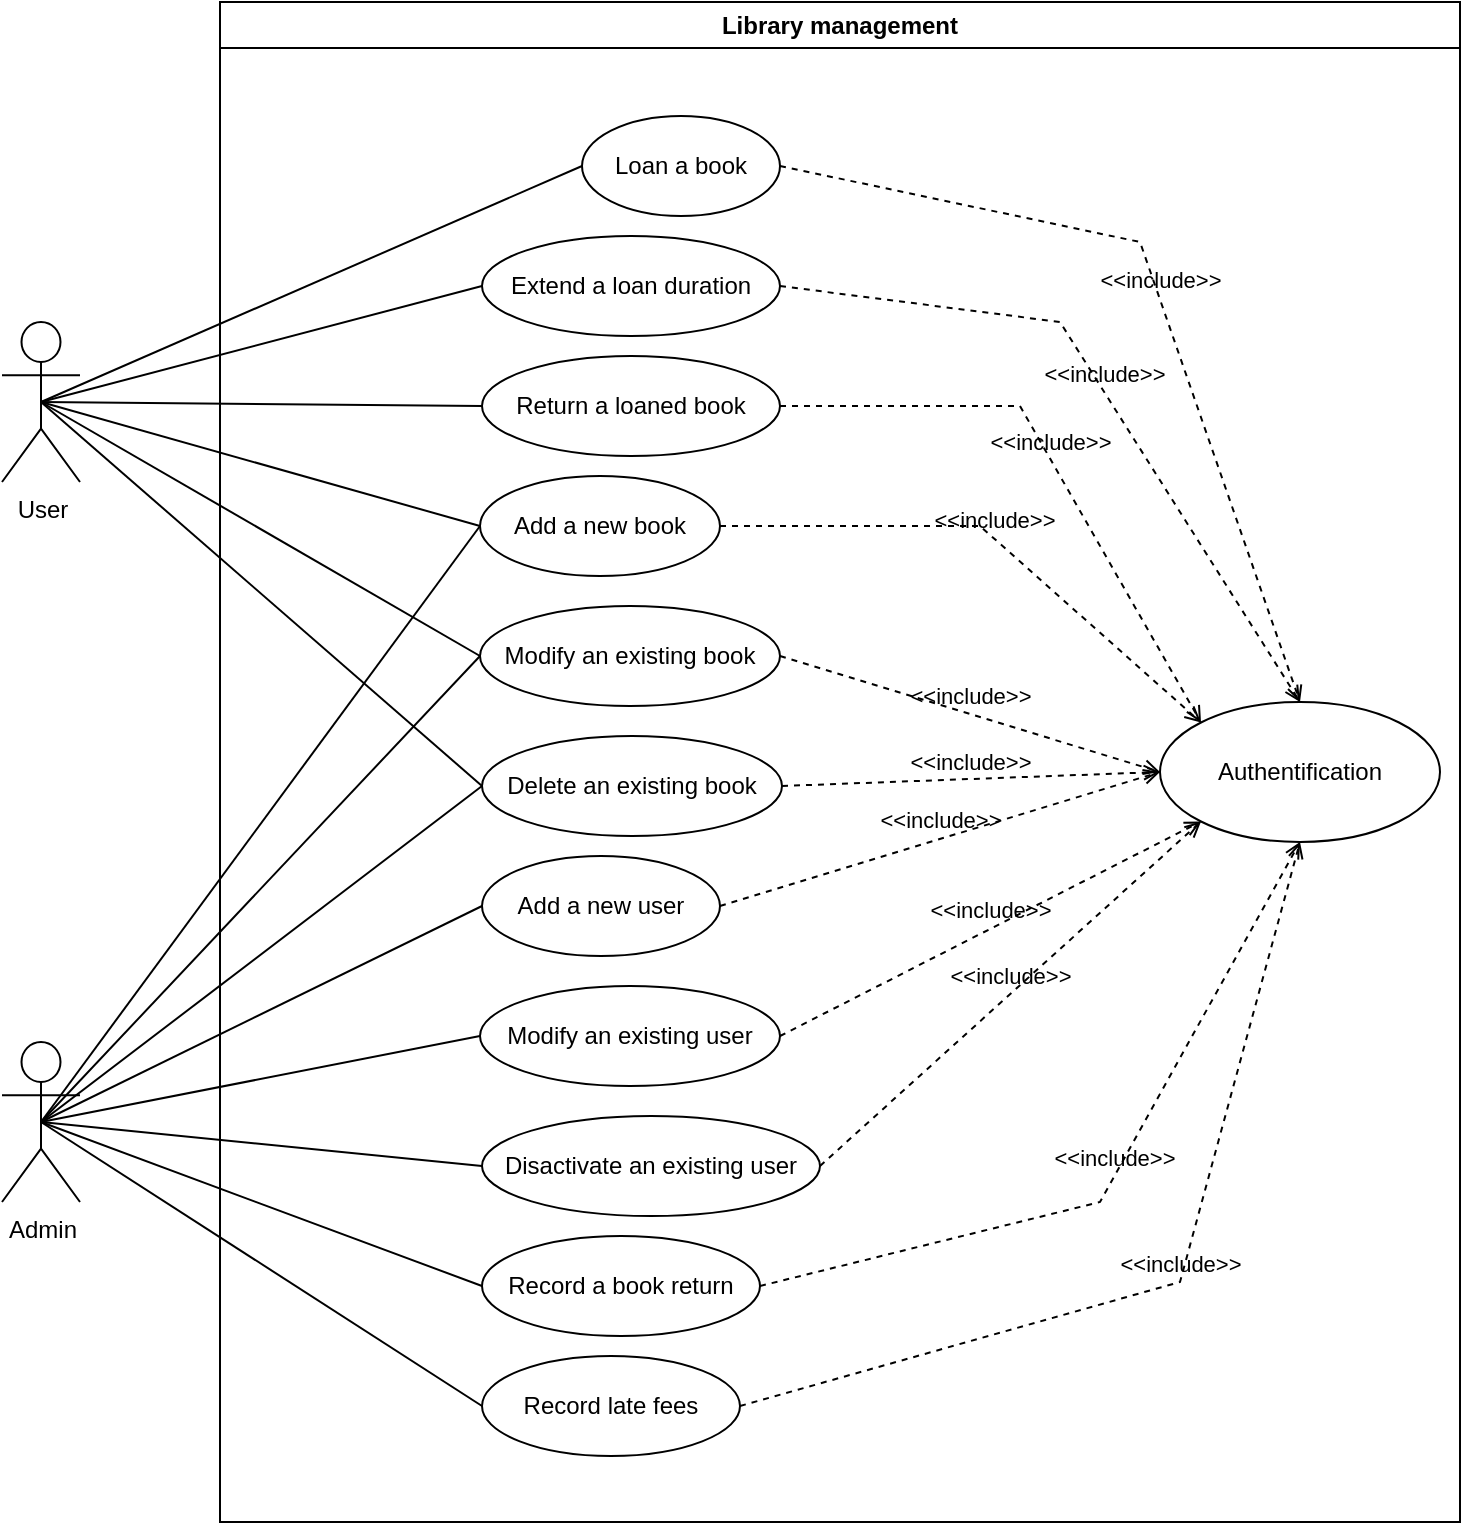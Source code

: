 <mxfile version="24.7.5" pages="2">
  <diagram name="Usecase" id="jOWmF947gqKphK-5H8zH">
    <mxGraphModel dx="1050" dy="621" grid="1" gridSize="10" guides="1" tooltips="1" connect="1" arrows="1" fold="1" page="1" pageScale="1" pageWidth="827" pageHeight="1169" math="0" shadow="0">
      <root>
        <mxCell id="0" />
        <mxCell id="1" parent="0" />
        <mxCell id="fwkiuf1iV6SI2AstDGjA-32" style="rounded=0;orthogonalLoop=1;jettySize=auto;html=1;exitX=0.5;exitY=0.5;exitDx=0;exitDy=0;exitPerimeter=0;entryX=0;entryY=0.5;entryDx=0;entryDy=0;endArrow=none;endFill=0;" parent="1" source="fwkiuf1iV6SI2AstDGjA-2" target="fwkiuf1iV6SI2AstDGjA-10" edge="1">
          <mxGeometry relative="1" as="geometry" />
        </mxCell>
        <mxCell id="fwkiuf1iV6SI2AstDGjA-33" style="rounded=0;orthogonalLoop=1;jettySize=auto;html=1;exitX=0.5;exitY=0.5;exitDx=0;exitDy=0;exitPerimeter=0;entryX=0;entryY=0.5;entryDx=0;entryDy=0;endArrow=none;endFill=0;" parent="1" source="fwkiuf1iV6SI2AstDGjA-2" target="fwkiuf1iV6SI2AstDGjA-12" edge="1">
          <mxGeometry relative="1" as="geometry" />
        </mxCell>
        <mxCell id="fwkiuf1iV6SI2AstDGjA-34" style="rounded=0;orthogonalLoop=1;jettySize=auto;html=1;exitX=0.5;exitY=0.5;exitDx=0;exitDy=0;exitPerimeter=0;entryX=0;entryY=0.5;entryDx=0;entryDy=0;endArrow=none;endFill=0;" parent="1" source="fwkiuf1iV6SI2AstDGjA-2" target="fwkiuf1iV6SI2AstDGjA-13" edge="1">
          <mxGeometry relative="1" as="geometry" />
        </mxCell>
        <mxCell id="fwkiuf1iV6SI2AstDGjA-35" style="rounded=0;orthogonalLoop=1;jettySize=auto;html=1;entryX=0;entryY=0.5;entryDx=0;entryDy=0;endArrow=none;endFill=0;exitX=0.5;exitY=0.5;exitDx=0;exitDy=0;exitPerimeter=0;" parent="1" source="fwkiuf1iV6SI2AstDGjA-2" target="fwkiuf1iV6SI2AstDGjA-17" edge="1">
          <mxGeometry relative="1" as="geometry">
            <mxPoint x="120" y="600" as="sourcePoint" />
          </mxGeometry>
        </mxCell>
        <mxCell id="fwkiuf1iV6SI2AstDGjA-36" style="rounded=0;orthogonalLoop=1;jettySize=auto;html=1;exitX=0.5;exitY=0.5;exitDx=0;exitDy=0;exitPerimeter=0;entryX=0;entryY=0.5;entryDx=0;entryDy=0;endArrow=none;endFill=0;" parent="1" source="fwkiuf1iV6SI2AstDGjA-2" target="fwkiuf1iV6SI2AstDGjA-22" edge="1">
          <mxGeometry relative="1" as="geometry" />
        </mxCell>
        <mxCell id="fwkiuf1iV6SI2AstDGjA-37" style="rounded=0;orthogonalLoop=1;jettySize=auto;html=1;exitX=0.5;exitY=0.5;exitDx=0;exitDy=0;exitPerimeter=0;entryX=0;entryY=0.5;entryDx=0;entryDy=0;endArrow=none;endFill=0;" parent="1" source="fwkiuf1iV6SI2AstDGjA-2" target="fwkiuf1iV6SI2AstDGjA-8" edge="1">
          <mxGeometry relative="1" as="geometry" />
        </mxCell>
        <mxCell id="fwkiuf1iV6SI2AstDGjA-39" style="rounded=0;orthogonalLoop=1;jettySize=auto;html=1;exitX=0.5;exitY=0.5;exitDx=0;exitDy=0;exitPerimeter=0;entryX=0;entryY=0.5;entryDx=0;entryDy=0;endArrow=none;endFill=0;" parent="1" source="fwkiuf1iV6SI2AstDGjA-2" target="fwkiuf1iV6SI2AstDGjA-6" edge="1">
          <mxGeometry relative="1" as="geometry" />
        </mxCell>
        <mxCell id="fwkiuf1iV6SI2AstDGjA-2" value="Admin" style="shape=umlActor;verticalLabelPosition=bottom;verticalAlign=top;outlineConnect=0;html=1;" parent="1" vertex="1">
          <mxGeometry x="51" y="560" width="39" height="80" as="geometry" />
        </mxCell>
        <mxCell id="fwkiuf1iV6SI2AstDGjA-4" value="Library management" style="swimlane;whiteSpace=wrap;html=1;" parent="1" vertex="1">
          <mxGeometry x="160" y="40" width="620" height="760" as="geometry">
            <mxRectangle x="240" y="40" width="150" height="30" as="alternateBounds" />
          </mxGeometry>
        </mxCell>
        <mxCell id="fwkiuf1iV6SI2AstDGjA-6" value="Add a new book" style="ellipse;whiteSpace=wrap;html=1;spacing=2;" parent="fwkiuf1iV6SI2AstDGjA-4" vertex="1">
          <mxGeometry x="130" y="237" width="120" height="50" as="geometry" />
        </mxCell>
        <mxCell id="fwkiuf1iV6SI2AstDGjA-7" value="Modify an existing book" style="ellipse;whiteSpace=wrap;html=1;spacing=2;" parent="fwkiuf1iV6SI2AstDGjA-4" vertex="1">
          <mxGeometry x="130" y="302" width="150" height="50" as="geometry" />
        </mxCell>
        <mxCell id="fwkiuf1iV6SI2AstDGjA-8" value="Delete an existing book" style="ellipse;whiteSpace=wrap;html=1;spacing=2;" parent="fwkiuf1iV6SI2AstDGjA-4" vertex="1">
          <mxGeometry x="131" y="367" width="150" height="50" as="geometry" />
        </mxCell>
        <mxCell id="fwkiuf1iV6SI2AstDGjA-10" value="Add a new user" style="ellipse;whiteSpace=wrap;html=1;spacing=2;" parent="fwkiuf1iV6SI2AstDGjA-4" vertex="1">
          <mxGeometry x="131" y="427" width="119" height="50" as="geometry" />
        </mxCell>
        <mxCell id="fwkiuf1iV6SI2AstDGjA-12" value="Modify an existing user" style="ellipse;whiteSpace=wrap;html=1;spacing=2;" parent="fwkiuf1iV6SI2AstDGjA-4" vertex="1">
          <mxGeometry x="130" y="492" width="150" height="50" as="geometry" />
        </mxCell>
        <mxCell id="fwkiuf1iV6SI2AstDGjA-13" value="Disactivate an existing user" style="ellipse;whiteSpace=wrap;html=1;spacing=2;" parent="fwkiuf1iV6SI2AstDGjA-4" vertex="1">
          <mxGeometry x="131" y="557" width="169" height="50" as="geometry" />
        </mxCell>
        <mxCell id="fwkiuf1iV6SI2AstDGjA-14" value="Loan a book" style="ellipse;whiteSpace=wrap;html=1;spacing=2;" parent="fwkiuf1iV6SI2AstDGjA-4" vertex="1">
          <mxGeometry x="181" y="57" width="99" height="50" as="geometry" />
        </mxCell>
        <mxCell id="fwkiuf1iV6SI2AstDGjA-15" value="Extend a loan duration" style="ellipse;whiteSpace=wrap;html=1;spacing=2;" parent="fwkiuf1iV6SI2AstDGjA-4" vertex="1">
          <mxGeometry x="131" y="117" width="149" height="50" as="geometry" />
        </mxCell>
        <mxCell id="fwkiuf1iV6SI2AstDGjA-16" value="Return a loaned book" style="ellipse;whiteSpace=wrap;html=1;spacing=2;" parent="fwkiuf1iV6SI2AstDGjA-4" vertex="1">
          <mxGeometry x="131" y="177" width="149" height="50" as="geometry" />
        </mxCell>
        <mxCell id="fwkiuf1iV6SI2AstDGjA-17" value="Record a book return" style="ellipse;whiteSpace=wrap;html=1;spacing=2;" parent="fwkiuf1iV6SI2AstDGjA-4" vertex="1">
          <mxGeometry x="131" y="617" width="139" height="50" as="geometry" />
        </mxCell>
        <mxCell id="fwkiuf1iV6SI2AstDGjA-22" value="Record late fees" style="ellipse;whiteSpace=wrap;html=1;spacing=2;" parent="fwkiuf1iV6SI2AstDGjA-4" vertex="1">
          <mxGeometry x="131" y="677" width="129" height="50" as="geometry" />
        </mxCell>
        <mxCell id="EGgD7Qpq4G7mG1x6JIs_-1" value="Authentification" style="ellipse;whiteSpace=wrap;html=1;" parent="fwkiuf1iV6SI2AstDGjA-4" vertex="1">
          <mxGeometry x="470" y="350" width="140" height="70" as="geometry" />
        </mxCell>
        <mxCell id="EGgD7Qpq4G7mG1x6JIs_-2" value="&amp;lt;&amp;lt;include&amp;gt;&amp;gt;" style="html=1;verticalAlign=bottom;labelBackgroundColor=none;endArrow=open;endFill=0;dashed=1;rounded=0;exitX=1;exitY=0.5;exitDx=0;exitDy=0;entryX=0;entryY=0.5;entryDx=0;entryDy=0;" parent="fwkiuf1iV6SI2AstDGjA-4" source="fwkiuf1iV6SI2AstDGjA-7" target="EGgD7Qpq4G7mG1x6JIs_-1" edge="1">
          <mxGeometry width="160" relative="1" as="geometry">
            <mxPoint x="400" y="440" as="sourcePoint" />
            <mxPoint x="560" y="440" as="targetPoint" />
          </mxGeometry>
        </mxCell>
        <mxCell id="EGgD7Qpq4G7mG1x6JIs_-4" value="&amp;lt;&amp;lt;include&amp;gt;&amp;gt;" style="html=1;verticalAlign=bottom;labelBackgroundColor=none;endArrow=open;endFill=0;dashed=1;rounded=0;exitX=1;exitY=0.5;exitDx=0;exitDy=0;entryX=0;entryY=0.5;entryDx=0;entryDy=0;" parent="fwkiuf1iV6SI2AstDGjA-4" source="fwkiuf1iV6SI2AstDGjA-8" target="EGgD7Qpq4G7mG1x6JIs_-1" edge="1">
          <mxGeometry width="160" relative="1" as="geometry">
            <mxPoint x="290" y="337" as="sourcePoint" />
            <mxPoint x="470" y="370" as="targetPoint" />
          </mxGeometry>
        </mxCell>
        <mxCell id="EGgD7Qpq4G7mG1x6JIs_-5" value="&amp;lt;&amp;lt;include&amp;gt;&amp;gt;" style="html=1;verticalAlign=bottom;labelBackgroundColor=none;endArrow=open;endFill=0;dashed=1;rounded=0;exitX=1;exitY=0.5;exitDx=0;exitDy=0;entryX=0.5;entryY=0;entryDx=0;entryDy=0;" parent="fwkiuf1iV6SI2AstDGjA-4" source="fwkiuf1iV6SI2AstDGjA-14" target="EGgD7Qpq4G7mG1x6JIs_-1" edge="1">
          <mxGeometry width="160" relative="1" as="geometry">
            <mxPoint x="291" y="402" as="sourcePoint" />
            <mxPoint x="480" y="375" as="targetPoint" />
            <Array as="points">
              <mxPoint x="460" y="120" />
            </Array>
          </mxGeometry>
        </mxCell>
        <mxCell id="EGgD7Qpq4G7mG1x6JIs_-6" value="&amp;lt;&amp;lt;include&amp;gt;&amp;gt;" style="html=1;verticalAlign=bottom;labelBackgroundColor=none;endArrow=open;endFill=0;dashed=1;rounded=0;exitX=1;exitY=0.5;exitDx=0;exitDy=0;entryX=0.5;entryY=0;entryDx=0;entryDy=0;" parent="fwkiuf1iV6SI2AstDGjA-4" source="fwkiuf1iV6SI2AstDGjA-15" target="EGgD7Qpq4G7mG1x6JIs_-1" edge="1">
          <mxGeometry width="160" relative="1" as="geometry">
            <mxPoint x="240" y="92" as="sourcePoint" />
            <mxPoint x="480" y="375" as="targetPoint" />
            <Array as="points">
              <mxPoint x="420" y="160" />
            </Array>
          </mxGeometry>
        </mxCell>
        <mxCell id="EGgD7Qpq4G7mG1x6JIs_-7" value="&amp;lt;&amp;lt;include&amp;gt;&amp;gt;" style="html=1;verticalAlign=bottom;labelBackgroundColor=none;endArrow=open;endFill=0;dashed=1;rounded=0;exitX=1;exitY=0.5;exitDx=0;exitDy=0;entryX=0;entryY=0;entryDx=0;entryDy=0;" parent="fwkiuf1iV6SI2AstDGjA-4" source="fwkiuf1iV6SI2AstDGjA-16" target="EGgD7Qpq4G7mG1x6JIs_-1" edge="1">
          <mxGeometry width="160" relative="1" as="geometry">
            <mxPoint x="290" y="152" as="sourcePoint" />
            <mxPoint x="480" y="375" as="targetPoint" />
            <Array as="points">
              <mxPoint x="400" y="202" />
            </Array>
          </mxGeometry>
        </mxCell>
        <mxCell id="EGgD7Qpq4G7mG1x6JIs_-8" value="&amp;lt;&amp;lt;include&amp;gt;&amp;gt;" style="html=1;verticalAlign=bottom;labelBackgroundColor=none;endArrow=open;endFill=0;dashed=1;rounded=0;exitX=1;exitY=0.5;exitDx=0;exitDy=0;entryX=0;entryY=0;entryDx=0;entryDy=0;" parent="fwkiuf1iV6SI2AstDGjA-4" source="fwkiuf1iV6SI2AstDGjA-6" target="EGgD7Qpq4G7mG1x6JIs_-1" edge="1">
          <mxGeometry width="160" relative="1" as="geometry">
            <mxPoint x="290" y="212" as="sourcePoint" />
            <mxPoint x="480" y="375" as="targetPoint" />
            <Array as="points">
              <mxPoint x="380" y="262" />
            </Array>
          </mxGeometry>
        </mxCell>
        <mxCell id="EGgD7Qpq4G7mG1x6JIs_-9" value="&amp;lt;&amp;lt;include&amp;gt;&amp;gt;" style="html=1;verticalAlign=bottom;labelBackgroundColor=none;endArrow=open;endFill=0;dashed=1;rounded=0;exitX=1;exitY=0.5;exitDx=0;exitDy=0;entryX=0;entryY=0.5;entryDx=0;entryDy=0;" parent="fwkiuf1iV6SI2AstDGjA-4" source="fwkiuf1iV6SI2AstDGjA-10" target="EGgD7Qpq4G7mG1x6JIs_-1" edge="1">
          <mxGeometry width="160" relative="1" as="geometry">
            <mxPoint x="291" y="402" as="sourcePoint" />
            <mxPoint x="480" y="415" as="targetPoint" />
          </mxGeometry>
        </mxCell>
        <mxCell id="EGgD7Qpq4G7mG1x6JIs_-10" value="&amp;lt;&amp;lt;include&amp;gt;&amp;gt;" style="html=1;verticalAlign=bottom;labelBackgroundColor=none;endArrow=open;endFill=0;dashed=1;rounded=0;exitX=1;exitY=0.5;exitDx=0;exitDy=0;entryX=0;entryY=1;entryDx=0;entryDy=0;" parent="fwkiuf1iV6SI2AstDGjA-4" source="fwkiuf1iV6SI2AstDGjA-12" target="EGgD7Qpq4G7mG1x6JIs_-1" edge="1">
          <mxGeometry width="160" relative="1" as="geometry">
            <mxPoint x="260" y="462" as="sourcePoint" />
            <mxPoint x="480" y="415" as="targetPoint" />
          </mxGeometry>
        </mxCell>
        <mxCell id="EGgD7Qpq4G7mG1x6JIs_-11" value="&amp;lt;&amp;lt;include&amp;gt;&amp;gt;" style="html=1;verticalAlign=bottom;labelBackgroundColor=none;endArrow=open;endFill=0;dashed=1;rounded=0;exitX=1;exitY=0.5;exitDx=0;exitDy=0;entryX=0;entryY=1;entryDx=0;entryDy=0;" parent="fwkiuf1iV6SI2AstDGjA-4" source="fwkiuf1iV6SI2AstDGjA-13" target="EGgD7Qpq4G7mG1x6JIs_-1" edge="1">
          <mxGeometry width="160" relative="1" as="geometry">
            <mxPoint x="290" y="527" as="sourcePoint" />
            <mxPoint x="501" y="440" as="targetPoint" />
          </mxGeometry>
        </mxCell>
        <mxCell id="EGgD7Qpq4G7mG1x6JIs_-12" value="&amp;lt;&amp;lt;include&amp;gt;&amp;gt;" style="html=1;verticalAlign=bottom;labelBackgroundColor=none;endArrow=open;endFill=0;dashed=1;rounded=0;exitX=1;exitY=0.5;exitDx=0;exitDy=0;entryX=0.5;entryY=1;entryDx=0;entryDy=0;" parent="fwkiuf1iV6SI2AstDGjA-4" source="fwkiuf1iV6SI2AstDGjA-17" target="EGgD7Qpq4G7mG1x6JIs_-1" edge="1">
          <mxGeometry width="160" relative="1" as="geometry">
            <mxPoint x="310" y="592" as="sourcePoint" />
            <mxPoint x="501" y="440" as="targetPoint" />
            <Array as="points">
              <mxPoint x="440" y="600" />
            </Array>
          </mxGeometry>
        </mxCell>
        <mxCell id="EGgD7Qpq4G7mG1x6JIs_-13" value="&amp;lt;&amp;lt;include&amp;gt;&amp;gt;" style="html=1;verticalAlign=bottom;labelBackgroundColor=none;endArrow=open;endFill=0;dashed=1;rounded=0;exitX=1;exitY=0.5;exitDx=0;exitDy=0;entryX=0.5;entryY=1;entryDx=0;entryDy=0;" parent="fwkiuf1iV6SI2AstDGjA-4" source="fwkiuf1iV6SI2AstDGjA-22" target="EGgD7Qpq4G7mG1x6JIs_-1" edge="1">
          <mxGeometry width="160" relative="1" as="geometry">
            <mxPoint x="280" y="652" as="sourcePoint" />
            <mxPoint x="550" y="450" as="targetPoint" />
            <Array as="points">
              <mxPoint x="480" y="640" />
            </Array>
          </mxGeometry>
        </mxCell>
        <mxCell id="fwkiuf1iV6SI2AstDGjA-24" style="rounded=0;orthogonalLoop=1;jettySize=auto;html=1;exitX=0.5;exitY=0.5;exitDx=0;exitDy=0;exitPerimeter=0;entryX=0;entryY=0.5;entryDx=0;entryDy=0;endArrow=none;endFill=0;" parent="1" source="fwkiuf1iV6SI2AstDGjA-5" target="fwkiuf1iV6SI2AstDGjA-14" edge="1">
          <mxGeometry relative="1" as="geometry" />
        </mxCell>
        <mxCell id="fwkiuf1iV6SI2AstDGjA-29" style="rounded=0;orthogonalLoop=1;jettySize=auto;html=1;exitX=0.5;exitY=0.5;exitDx=0;exitDy=0;exitPerimeter=0;entryX=0;entryY=0.5;entryDx=0;entryDy=0;endArrow=none;endFill=0;" parent="1" source="fwkiuf1iV6SI2AstDGjA-5" target="fwkiuf1iV6SI2AstDGjA-6" edge="1">
          <mxGeometry relative="1" as="geometry" />
        </mxCell>
        <mxCell id="fwkiuf1iV6SI2AstDGjA-30" style="rounded=0;orthogonalLoop=1;jettySize=auto;html=1;exitX=0.5;exitY=0.5;exitDx=0;exitDy=0;exitPerimeter=0;entryX=0;entryY=0.5;entryDx=0;entryDy=0;endArrow=none;endFill=0;" parent="1" source="fwkiuf1iV6SI2AstDGjA-5" target="fwkiuf1iV6SI2AstDGjA-7" edge="1">
          <mxGeometry relative="1" as="geometry" />
        </mxCell>
        <mxCell id="fwkiuf1iV6SI2AstDGjA-31" style="rounded=0;orthogonalLoop=1;jettySize=auto;html=1;exitX=0.5;exitY=0.5;exitDx=0;exitDy=0;exitPerimeter=0;entryX=0;entryY=0.5;entryDx=0;entryDy=0;endArrow=none;endFill=0;" parent="1" source="fwkiuf1iV6SI2AstDGjA-5" target="fwkiuf1iV6SI2AstDGjA-8" edge="1">
          <mxGeometry relative="1" as="geometry" />
        </mxCell>
        <mxCell id="fwkiuf1iV6SI2AstDGjA-5" value="User" style="shape=umlActor;verticalLabelPosition=bottom;verticalAlign=top;html=1;outlineConnect=0;" parent="1" vertex="1">
          <mxGeometry x="51" y="200" width="39" height="80" as="geometry" />
        </mxCell>
        <mxCell id="fwkiuf1iV6SI2AstDGjA-27" value="" style="endArrow=none;html=1;rounded=0;exitX=0.5;exitY=0.5;exitDx=0;exitDy=0;exitPerimeter=0;entryX=0;entryY=0.5;entryDx=0;entryDy=0;" parent="1" source="fwkiuf1iV6SI2AstDGjA-5" target="fwkiuf1iV6SI2AstDGjA-15" edge="1">
          <mxGeometry relative="1" as="geometry">
            <mxPoint x="260" y="250" as="sourcePoint" />
            <mxPoint x="420" y="250" as="targetPoint" />
          </mxGeometry>
        </mxCell>
        <mxCell id="fwkiuf1iV6SI2AstDGjA-28" value="" style="endArrow=none;html=1;rounded=0;exitX=0.5;exitY=0.5;exitDx=0;exitDy=0;exitPerimeter=0;entryX=0;entryY=0.5;entryDx=0;entryDy=0;" parent="1" source="fwkiuf1iV6SI2AstDGjA-5" target="fwkiuf1iV6SI2AstDGjA-16" edge="1">
          <mxGeometry relative="1" as="geometry">
            <mxPoint x="111" y="250" as="sourcePoint" />
            <mxPoint x="361" y="192" as="targetPoint" />
          </mxGeometry>
        </mxCell>
        <mxCell id="fwkiuf1iV6SI2AstDGjA-38" style="rounded=0;orthogonalLoop=1;jettySize=auto;html=1;exitX=0.5;exitY=0.5;exitDx=0;exitDy=0;exitPerimeter=0;endArrow=none;endFill=0;entryX=0;entryY=0.5;entryDx=0;entryDy=0;" parent="1" source="fwkiuf1iV6SI2AstDGjA-2" target="fwkiuf1iV6SI2AstDGjA-7" edge="1">
          <mxGeometry relative="1" as="geometry">
            <mxPoint x="350" y="360" as="targetPoint" />
          </mxGeometry>
        </mxCell>
      </root>
    </mxGraphModel>
  </diagram>
  <diagram id="d87ANZQv6H901MyvWeVP" name="class">
    <mxGraphModel dx="700" dy="414" grid="1" gridSize="10" guides="1" tooltips="1" connect="1" arrows="1" fold="1" page="1" pageScale="1" pageWidth="827" pageHeight="1169" math="0" shadow="0">
      <root>
        <mxCell id="0" />
        <mxCell id="1" parent="0" />
        <mxCell id="FugX60i750bM9t3UtpEx-4" value="Books" style="swimlane;fontStyle=1;align=center;verticalAlign=top;childLayout=stackLayout;horizontal=1;startSize=26;horizontalStack=0;resizeParent=1;resizeParentMax=0;resizeLast=0;collapsible=1;marginBottom=0;whiteSpace=wrap;html=1;" parent="1" vertex="1">
          <mxGeometry x="80" y="400" width="160" height="266" as="geometry" />
        </mxCell>
        <mxCell id="FugX60i750bM9t3UtpEx-5" value="- id: int;" style="text;strokeColor=none;fillColor=none;align=left;verticalAlign=top;spacingLeft=4;spacingRight=4;overflow=hidden;rotatable=0;points=[[0,0.5],[1,0.5]];portConstraint=eastwest;whiteSpace=wrap;html=1;" parent="FugX60i750bM9t3UtpEx-4" vertex="1">
          <mxGeometry y="26" width="160" height="26" as="geometry" />
        </mxCell>
        <mxCell id="edt4xtddGM-IoQvs8kgG-60" value="- title: string;" style="text;strokeColor=none;fillColor=none;align=left;verticalAlign=top;spacingLeft=4;spacingRight=4;overflow=hidden;rotatable=0;points=[[0,0.5],[1,0.5]];portConstraint=eastwest;whiteSpace=wrap;html=1;" parent="FugX60i750bM9t3UtpEx-4" vertex="1">
          <mxGeometry y="52" width="160" height="26" as="geometry" />
        </mxCell>
        <mxCell id="edt4xtddGM-IoQvs8kgG-38" value="- author: string;" style="text;strokeColor=none;fillColor=none;align=left;verticalAlign=top;spacingLeft=4;spacingRight=4;overflow=hidden;rotatable=0;points=[[0,0.5],[1,0.5]];portConstraint=eastwest;whiteSpace=wrap;html=1;" parent="FugX60i750bM9t3UtpEx-4" vertex="1">
          <mxGeometry y="78" width="160" height="24" as="geometry" />
        </mxCell>
        <mxCell id="edt4xtddGM-IoQvs8kgG-39" value="- publish_year: int;" style="text;strokeColor=none;fillColor=none;align=left;verticalAlign=top;spacingLeft=4;spacingRight=4;overflow=hidden;rotatable=0;points=[[0,0.5],[1,0.5]];portConstraint=eastwest;whiteSpace=wrap;html=1;" parent="FugX60i750bM9t3UtpEx-4" vertex="1">
          <mxGeometry y="102" width="160" height="26" as="geometry" />
        </mxCell>
        <mxCell id="edt4xtddGM-IoQvs8kgG-40" value="- genre: string;" style="text;strokeColor=none;fillColor=none;align=left;verticalAlign=top;spacingLeft=4;spacingRight=4;overflow=hidden;rotatable=0;points=[[0,0.5],[1,0.5]];portConstraint=eastwest;whiteSpace=wrap;html=1;" parent="FugX60i750bM9t3UtpEx-4" vertex="1">
          <mxGeometry y="128" width="160" height="26" as="geometry" />
        </mxCell>
        <mxCell id="edt4xtddGM-IoQvs8kgG-41" value="- &lt;font style=&quot;font-size: 12px;&quot;&gt;available_quantity&lt;/font&gt;&lt;span style=&quot;background-color: initial;&quot;&gt;: int;&lt;/span&gt;" style="text;strokeColor=none;fillColor=none;align=left;verticalAlign=top;spacingLeft=4;spacingRight=4;overflow=hidden;rotatable=0;points=[[0,0.5],[1,0.5]];portConstraint=eastwest;whiteSpace=wrap;html=1;" parent="FugX60i750bM9t3UtpEx-4" vertex="1">
          <mxGeometry y="154" width="160" height="26" as="geometry" />
        </mxCell>
        <mxCell id="FugX60i750bM9t3UtpEx-6" value="" style="line;strokeWidth=1;fillColor=none;align=left;verticalAlign=middle;spacingTop=-1;spacingLeft=3;spacingRight=3;rotatable=0;labelPosition=right;points=[];portConstraint=eastwest;strokeColor=inherit;" parent="FugX60i750bM9t3UtpEx-4" vertex="1">
          <mxGeometry y="180" width="160" height="8" as="geometry" />
        </mxCell>
        <mxCell id="FugX60i750bM9t3UtpEx-7" value="+ add();" style="text;strokeColor=none;fillColor=none;align=left;verticalAlign=top;spacingLeft=4;spacingRight=4;overflow=hidden;rotatable=0;points=[[0,0.5],[1,0.5]];portConstraint=eastwest;whiteSpace=wrap;html=1;" parent="FugX60i750bM9t3UtpEx-4" vertex="1">
          <mxGeometry y="188" width="160" height="26" as="geometry" />
        </mxCell>
        <mxCell id="ni_e2jl1eU6z7XhtMTup-1" value="+ edit(Books);" style="text;strokeColor=none;fillColor=none;align=left;verticalAlign=top;spacingLeft=4;spacingRight=4;overflow=hidden;rotatable=0;points=[[0,0.5],[1,0.5]];portConstraint=eastwest;whiteSpace=wrap;html=1;" parent="FugX60i750bM9t3UtpEx-4" vertex="1">
          <mxGeometry y="214" width="160" height="26" as="geometry" />
        </mxCell>
        <mxCell id="ni_e2jl1eU6z7XhtMTup-2" value="+ delete(Books);" style="text;strokeColor=none;fillColor=none;align=left;verticalAlign=top;spacingLeft=4;spacingRight=4;overflow=hidden;rotatable=0;points=[[0,0.5],[1,0.5]];portConstraint=eastwest;whiteSpace=wrap;html=1;" parent="FugX60i750bM9t3UtpEx-4" vertex="1">
          <mxGeometry y="240" width="160" height="26" as="geometry" />
        </mxCell>
        <mxCell id="edt4xtddGM-IoQvs8kgG-56" value="" style="edgeStyle=none;shape=connector;rounded=0;orthogonalLoop=1;jettySize=auto;html=1;strokeColor=default;align=center;verticalAlign=bottom;fontFamily=Helvetica;fontSize=11;fontColor=default;labelBackgroundColor=none;endArrow=none;endFill=0;startArrow=block;startFill=0;targetPerimeterSpacing=0;" parent="1" source="FugX60i750bM9t3UtpEx-8" target="edt4xtddGM-IoQvs8kgG-48" edge="1">
          <mxGeometry relative="1" as="geometry" />
        </mxCell>
        <mxCell id="FugX60i750bM9t3UtpEx-8" value="Users" style="swimlane;fontStyle=1;align=center;verticalAlign=top;childLayout=stackLayout;horizontal=1;startSize=26;horizontalStack=0;resizeParent=1;resizeParentMax=0;resizeLast=0;collapsible=1;marginBottom=0;whiteSpace=wrap;html=1;" parent="1" vertex="1">
          <mxGeometry x="600" y="270" width="200" height="294" as="geometry">
            <mxRectangle x="640" y="270" width="70" height="30" as="alternateBounds" />
          </mxGeometry>
        </mxCell>
        <mxCell id="edt4xtddGM-IoQvs8kgG-16" value="- id: int;" style="text;strokeColor=none;fillColor=none;align=left;verticalAlign=top;spacingLeft=4;spacingRight=4;overflow=hidden;rotatable=0;points=[[0,0.5],[1,0.5]];portConstraint=eastwest;whiteSpace=wrap;html=1;" parent="FugX60i750bM9t3UtpEx-8" vertex="1">
          <mxGeometry y="26" width="200" height="26" as="geometry" />
        </mxCell>
        <mxCell id="edt4xtddGM-IoQvs8kgG-58" value="- first_name: string;" style="text;strokeColor=none;fillColor=none;align=left;verticalAlign=top;spacingLeft=4;spacingRight=4;overflow=hidden;rotatable=0;points=[[0,0.5],[1,0.5]];portConstraint=eastwest;whiteSpace=wrap;html=1;" parent="FugX60i750bM9t3UtpEx-8" vertex="1">
          <mxGeometry y="52" width="200" height="26" as="geometry" />
        </mxCell>
        <mxCell id="edt4xtddGM-IoQvs8kgG-17" value="- last_name: string;" style="text;strokeColor=none;fillColor=none;align=left;verticalAlign=top;spacingLeft=4;spacingRight=4;overflow=hidden;rotatable=0;points=[[0,0.5],[1,0.5]];portConstraint=eastwest;whiteSpace=wrap;html=1;" parent="FugX60i750bM9t3UtpEx-8" vertex="1">
          <mxGeometry y="78" width="200" height="26" as="geometry" />
        </mxCell>
        <mxCell id="FugX60i750bM9t3UtpEx-9" value="- email: string;" style="text;strokeColor=none;fillColor=none;align=left;verticalAlign=top;spacingLeft=4;spacingRight=4;overflow=hidden;rotatable=0;points=[[0,0.5],[1,0.5]];portConstraint=eastwest;whiteSpace=wrap;html=1;" parent="FugX60i750bM9t3UtpEx-8" vertex="1">
          <mxGeometry y="104" width="200" height="26" as="geometry" />
        </mxCell>
        <mxCell id="edt4xtddGM-IoQvs8kgG-36" value="- phone: string;" style="text;strokeColor=none;fillColor=none;align=left;verticalAlign=top;spacingLeft=4;spacingRight=4;overflow=hidden;rotatable=0;points=[[0,0.5],[1,0.5]];portConstraint=eastwest;whiteSpace=wrap;html=1;" parent="FugX60i750bM9t3UtpEx-8" vertex="1">
          <mxGeometry y="130" width="200" height="26" as="geometry" />
        </mxCell>
        <mxCell id="edt4xtddGM-IoQvs8kgG-37" value="- password: string;" style="text;strokeColor=none;fillColor=none;align=left;verticalAlign=top;spacingLeft=4;spacingRight=4;overflow=hidden;rotatable=0;points=[[0,0.5],[1,0.5]];portConstraint=eastwest;whiteSpace=wrap;html=1;" parent="FugX60i750bM9t3UtpEx-8" vertex="1">
          <mxGeometry y="156" width="200" height="26" as="geometry" />
        </mxCell>
        <mxCell id="Zmctqya-dQuXTm-roSRH-1" value="- is_active: boolean;" style="text;strokeColor=none;fillColor=none;align=left;verticalAlign=top;spacingLeft=4;spacingRight=4;overflow=hidden;rotatable=0;points=[[0,0.5],[1,0.5]];portConstraint=eastwest;whiteSpace=wrap;html=1;" parent="FugX60i750bM9t3UtpEx-8" vertex="1">
          <mxGeometry y="182" width="200" height="26" as="geometry" />
        </mxCell>
        <mxCell id="FugX60i750bM9t3UtpEx-10" value="" style="line;strokeWidth=1;fillColor=none;align=left;verticalAlign=middle;spacingTop=-1;spacingLeft=3;spacingRight=3;rotatable=0;labelPosition=right;points=[];portConstraint=eastwest;strokeColor=inherit;" parent="FugX60i750bM9t3UtpEx-8" vertex="1">
          <mxGeometry y="208" width="200" height="8" as="geometry" />
        </mxCell>
        <mxCell id="FugX60i750bM9t3UtpEx-11" value="+ add(Users);" style="text;strokeColor=none;fillColor=none;align=left;verticalAlign=top;spacingLeft=4;spacingRight=4;overflow=hidden;rotatable=0;points=[[0,0.5],[1,0.5]];portConstraint=eastwest;whiteSpace=wrap;html=1;" parent="FugX60i750bM9t3UtpEx-8" vertex="1">
          <mxGeometry y="216" width="200" height="26" as="geometry" />
        </mxCell>
        <mxCell id="6FAPE3FvcTRRSACUwtHS-1" value="+ edit(Users);" style="text;strokeColor=none;fillColor=none;align=left;verticalAlign=top;spacingLeft=4;spacingRight=4;overflow=hidden;rotatable=0;points=[[0,0.5],[1,0.5]];portConstraint=eastwest;whiteSpace=wrap;html=1;" parent="FugX60i750bM9t3UtpEx-8" vertex="1">
          <mxGeometry y="242" width="200" height="26" as="geometry" />
        </mxCell>
        <mxCell id="6FAPE3FvcTRRSACUwtHS-2" value="+ disactivate(Users);" style="text;strokeColor=none;fillColor=none;align=left;verticalAlign=top;spacingLeft=4;spacingRight=4;overflow=hidden;rotatable=0;points=[[0,0.5],[1,0.5]];portConstraint=eastwest;whiteSpace=wrap;html=1;" parent="FugX60i750bM9t3UtpEx-8" vertex="1">
          <mxGeometry y="268" width="200" height="26" as="geometry" />
        </mxCell>
        <mxCell id="FugX60i750bM9t3UtpEx-13" value="Loans" style="swimlane;fontStyle=1;align=center;verticalAlign=top;childLayout=stackLayout;horizontal=1;startSize=26;horizontalStack=0;resizeParent=1;resizeParentMax=0;resizeLast=0;collapsible=1;marginBottom=0;whiteSpace=wrap;html=1;" parent="1" vertex="1">
          <mxGeometry x="320" y="400" width="160" height="268" as="geometry" />
        </mxCell>
        <mxCell id="FugX60i750bM9t3UtpEx-14" value="-id: int;" style="text;strokeColor=none;fillColor=none;align=left;verticalAlign=top;spacingLeft=4;spacingRight=4;overflow=hidden;rotatable=0;points=[[0,0.5],[1,0.5]];portConstraint=eastwest;whiteSpace=wrap;html=1;" parent="FugX60i750bM9t3UtpEx-13" vertex="1">
          <mxGeometry y="26" width="160" height="26" as="geometry" />
        </mxCell>
        <mxCell id="edt4xtddGM-IoQvs8kgG-59" value="- loan_date: date;" style="text;strokeColor=none;fillColor=none;align=left;verticalAlign=top;spacingLeft=4;spacingRight=4;overflow=hidden;rotatable=0;points=[[0,0.5],[1,0.5]];portConstraint=eastwest;whiteSpace=wrap;html=1;" parent="FugX60i750bM9t3UtpEx-13" vertex="1">
          <mxGeometry y="52" width="160" height="26" as="geometry" />
        </mxCell>
        <mxCell id="edt4xtddGM-IoQvs8kgG-45" value="- return_date: date;" style="text;strokeColor=none;fillColor=none;align=left;verticalAlign=top;spacingLeft=4;spacingRight=4;overflow=hidden;rotatable=0;points=[[0,0.5],[1,0.5]];portConstraint=eastwest;whiteSpace=wrap;html=1;" parent="FugX60i750bM9t3UtpEx-13" vertex="1">
          <mxGeometry y="78" width="160" height="26" as="geometry" />
        </mxCell>
        <mxCell id="edt4xtddGM-IoQvs8kgG-46" value="- duration: time;" style="text;strokeColor=none;fillColor=none;align=left;verticalAlign=top;spacingLeft=4;spacingRight=4;overflow=hidden;rotatable=0;points=[[0,0.5],[1,0.5]];portConstraint=eastwest;whiteSpace=wrap;html=1;" parent="FugX60i750bM9t3UtpEx-13" vertex="1">
          <mxGeometry y="104" width="160" height="26" as="geometry" />
        </mxCell>
        <mxCell id="edt4xtddGM-IoQvs8kgG-47" value="- is_returned: boolean;" style="text;strokeColor=none;fillColor=none;align=left;verticalAlign=top;spacingLeft=4;spacingRight=4;overflow=hidden;rotatable=0;points=[[0,0.5],[1,0.5]];portConstraint=eastwest;whiteSpace=wrap;html=1;" parent="FugX60i750bM9t3UtpEx-13" vertex="1">
          <mxGeometry y="130" width="160" height="26" as="geometry" />
        </mxCell>
        <mxCell id="Mk21PsfelwpmDOpKmYTf-2" value="- late_fees: float;" style="text;strokeColor=none;fillColor=none;align=left;verticalAlign=top;spacingLeft=4;spacingRight=4;overflow=hidden;rotatable=0;points=[[0,0.5],[1,0.5]];portConstraint=eastwest;whiteSpace=wrap;html=1;" parent="FugX60i750bM9t3UtpEx-13" vertex="1">
          <mxGeometry y="156" width="160" height="26" as="geometry" />
        </mxCell>
        <mxCell id="FugX60i750bM9t3UtpEx-15" value="" style="line;strokeWidth=1;fillColor=none;align=left;verticalAlign=middle;spacingTop=-1;spacingLeft=3;spacingRight=3;rotatable=0;labelPosition=right;points=[];portConstraint=eastwest;strokeColor=inherit;" parent="FugX60i750bM9t3UtpEx-13" vertex="1">
          <mxGeometry y="182" width="160" height="8" as="geometry" />
        </mxCell>
        <mxCell id="FugX60i750bM9t3UtpEx-16" value="+ loan(Books);" style="text;strokeColor=none;fillColor=none;align=left;verticalAlign=top;spacingLeft=4;spacingRight=4;overflow=hidden;rotatable=0;points=[[0,0.5],[1,0.5]];portConstraint=eastwest;whiteSpace=wrap;html=1;" parent="FugX60i750bM9t3UtpEx-13" vertex="1">
          <mxGeometry y="190" width="160" height="26" as="geometry" />
        </mxCell>
        <mxCell id="qx5kpDr33Gly3ElKq1qQ-1" value="+ extendDuration(Loans);" style="text;strokeColor=none;fillColor=none;align=left;verticalAlign=top;spacingLeft=4;spacingRight=4;overflow=hidden;rotatable=0;points=[[0,0.5],[1,0.5]];portConstraint=eastwest;whiteSpace=wrap;html=1;" parent="FugX60i750bM9t3UtpEx-13" vertex="1">
          <mxGeometry y="216" width="160" height="26" as="geometry" />
        </mxCell>
        <mxCell id="Mk21PsfelwpmDOpKmYTf-1" value="+ return(Loans);" style="text;strokeColor=none;fillColor=none;align=left;verticalAlign=top;spacingLeft=4;spacingRight=4;overflow=hidden;rotatable=0;points=[[0,0.5],[1,0.5]];portConstraint=eastwest;whiteSpace=wrap;html=1;" parent="FugX60i750bM9t3UtpEx-13" vertex="1">
          <mxGeometry y="242" width="160" height="26" as="geometry" />
        </mxCell>
        <mxCell id="edt4xtddGM-IoQvs8kgG-6" value="&amp;lt;&amp;lt;enumeration&amp;gt;&amp;gt;&lt;br&gt;&lt;b&gt;Role&lt;/b&gt;" style="swimlane;fontStyle=0;align=center;verticalAlign=top;childLayout=stackLayout;horizontal=1;startSize=40;horizontalStack=0;resizeParent=1;resizeParentMax=0;resizeLast=0;collapsible=0;marginBottom=0;html=1;whiteSpace=wrap;fontFamily=Helvetica;fontSize=11;fontColor=default;labelBackgroundColor=none;" parent="1" vertex="1">
          <mxGeometry x="40" y="140" width="140" height="100" as="geometry" />
        </mxCell>
        <mxCell id="edt4xtddGM-IoQvs8kgG-7" value="&lt;div&gt;&lt;span style=&quot;background-color: initial;&quot;&gt;user&lt;/span&gt;&lt;br&gt;&lt;/div&gt;" style="text;html=1;strokeColor=none;fillColor=none;align=left;verticalAlign=middle;spacingLeft=4;spacingRight=4;overflow=hidden;rotatable=0;points=[[0,0.5],[1,0.5]];portConstraint=eastwest;whiteSpace=wrap;fontFamily=Helvetica;fontSize=11;fontColor=default;labelBackgroundColor=none;" parent="edt4xtddGM-IoQvs8kgG-6" vertex="1">
          <mxGeometry y="40" width="140" height="30" as="geometry" />
        </mxCell>
        <mxCell id="edt4xtddGM-IoQvs8kgG-9" value="&lt;div&gt;admin&lt;/div&gt;" style="text;html=1;strokeColor=none;fillColor=none;align=left;verticalAlign=middle;spacingLeft=4;spacingRight=4;overflow=hidden;rotatable=0;points=[[0,0.5],[1,0.5]];portConstraint=eastwest;whiteSpace=wrap;fontFamily=Helvetica;fontSize=11;fontColor=default;labelBackgroundColor=none;" parent="edt4xtddGM-IoQvs8kgG-6" vertex="1">
          <mxGeometry y="70" width="140" height="30" as="geometry" />
        </mxCell>
        <mxCell id="edt4xtddGM-IoQvs8kgG-10" value="&lt;b&gt;Roles&lt;/b&gt;" style="swimlane;fontStyle=0;childLayout=stackLayout;horizontal=1;startSize=26;horizontalStack=0;resizeParent=1;resizeParentMax=0;resizeLast=0;collapsible=1;marginBottom=0;whiteSpace=wrap;html=1;fontFamily=Helvetica;fontSize=11;labelBackgroundColor=none;" parent="1" vertex="1">
          <mxGeometry x="80" y="270" width="140" height="78" as="geometry">
            <mxRectangle x="120" y="270" width="70" height="30" as="alternateBounds" />
          </mxGeometry>
        </mxCell>
        <mxCell id="edt4xtddGM-IoQvs8kgG-11" value="- id: int;" style="text;strokeColor=none;fillColor=none;align=left;verticalAlign=top;spacingLeft=4;spacingRight=4;overflow=hidden;rotatable=0;points=[[0,0.5],[1,0.5]];portConstraint=eastwest;whiteSpace=wrap;html=1;fontFamily=Helvetica;fontSize=11;fontColor=default;labelBackgroundColor=none;" parent="edt4xtddGM-IoQvs8kgG-10" vertex="1">
          <mxGeometry y="26" width="140" height="26" as="geometry" />
        </mxCell>
        <mxCell id="edt4xtddGM-IoQvs8kgG-12" value="- role_name: Role;" style="text;strokeColor=none;fillColor=none;align=left;verticalAlign=top;spacingLeft=4;spacingRight=4;overflow=hidden;rotatable=0;points=[[0,0.5],[1,0.5]];portConstraint=eastwest;whiteSpace=wrap;html=1;fontFamily=Helvetica;fontSize=11;fontColor=default;labelBackgroundColor=none;" parent="edt4xtddGM-IoQvs8kgG-10" vertex="1">
          <mxGeometry y="52" width="140" height="26" as="geometry" />
        </mxCell>
        <mxCell id="edt4xtddGM-IoQvs8kgG-26" value="" style="endArrow=none;html=1;rounded=0;strokeColor=default;align=center;verticalAlign=bottom;fontFamily=Helvetica;fontSize=11;fontColor=default;labelBackgroundColor=none;exitX=1;exitY=0.5;exitDx=0;exitDy=0;entryX=0;entryY=0.5;entryDx=0;entryDy=0;" parent="1" source="edt4xtddGM-IoQvs8kgG-11" target="edt4xtddGM-IoQvs8kgG-16" edge="1">
          <mxGeometry width="50" height="50" relative="1" as="geometry">
            <mxPoint x="350" y="420" as="sourcePoint" />
            <mxPoint x="400" y="370" as="targetPoint" />
          </mxGeometry>
        </mxCell>
        <mxCell id="edt4xtddGM-IoQvs8kgG-33" value="1" style="edgeLabel;html=1;align=center;verticalAlign=middle;resizable=0;points=[];fontFamily=Helvetica;fontSize=11;fontColor=default;labelBackgroundColor=none;" parent="edt4xtddGM-IoQvs8kgG-26" vertex="1" connectable="0">
          <mxGeometry x="-0.788" y="-3" relative="1" as="geometry">
            <mxPoint x="-14" y="-15" as="offset" />
          </mxGeometry>
        </mxCell>
        <mxCell id="edt4xtddGM-IoQvs8kgG-34" value="1..*" style="edgeLabel;html=1;align=center;verticalAlign=middle;resizable=0;points=[];fontFamily=Helvetica;fontSize=11;fontColor=default;labelBackgroundColor=none;" parent="edt4xtddGM-IoQvs8kgG-26" vertex="1" connectable="0">
          <mxGeometry x="0.823" y="1" relative="1" as="geometry">
            <mxPoint x="-1" y="-12" as="offset" />
          </mxGeometry>
        </mxCell>
        <mxCell id="edt4xtddGM-IoQvs8kgG-48" value="Admins" style="swimlane;fontStyle=1;align=center;verticalAlign=top;childLayout=stackLayout;horizontal=1;startSize=26;horizontalStack=0;resizeParent=1;resizeParentMax=0;resizeLast=0;collapsible=1;marginBottom=0;whiteSpace=wrap;html=1;" parent="1" vertex="1">
          <mxGeometry x="660" y="640" width="80" height="34" as="geometry" />
        </mxCell>
        <mxCell id="edt4xtddGM-IoQvs8kgG-54" value="" style="line;strokeWidth=1;fillColor=none;align=left;verticalAlign=middle;spacingTop=-1;spacingLeft=3;spacingRight=3;rotatable=0;labelPosition=right;points=[];portConstraint=eastwest;strokeColor=inherit;" parent="edt4xtddGM-IoQvs8kgG-48" vertex="1">
          <mxGeometry y="26" width="80" height="8" as="geometry" />
        </mxCell>
        <mxCell id="edt4xtddGM-IoQvs8kgG-57" value="" style="endArrow=none;html=1;rounded=0;strokeColor=default;align=center;verticalAlign=bottom;fontFamily=Helvetica;fontSize=11;fontColor=default;labelBackgroundColor=none;entryX=0;entryY=0.5;entryDx=0;entryDy=0;exitX=1;exitY=0.5;exitDx=0;exitDy=0;" parent="1" source="edt4xtddGM-IoQvs8kgG-45" target="FugX60i750bM9t3UtpEx-9" edge="1">
          <mxGeometry width="50" height="50" relative="1" as="geometry">
            <mxPoint x="430" y="590" as="sourcePoint" />
            <mxPoint x="480" y="540" as="targetPoint" />
          </mxGeometry>
        </mxCell>
        <mxCell id="edt4xtddGM-IoQvs8kgG-61" value="1" style="edgeLabel;html=1;align=center;verticalAlign=middle;resizable=0;points=[];fontFamily=Helvetica;fontSize=11;fontColor=default;labelBackgroundColor=none;" parent="edt4xtddGM-IoQvs8kgG-57" vertex="1" connectable="0">
          <mxGeometry x="0.852" relative="1" as="geometry">
            <mxPoint y="-10" as="offset" />
          </mxGeometry>
        </mxCell>
        <mxCell id="edt4xtddGM-IoQvs8kgG-62" value="0..*" style="edgeLabel;html=1;align=center;verticalAlign=middle;resizable=0;points=[];fontFamily=Helvetica;fontSize=11;fontColor=default;labelBackgroundColor=none;" parent="edt4xtddGM-IoQvs8kgG-57" vertex="1" connectable="0">
          <mxGeometry x="-0.87" y="-1" relative="1" as="geometry">
            <mxPoint y="-10" as="offset" />
          </mxGeometry>
        </mxCell>
        <mxCell id="edt4xtddGM-IoQvs8kgG-64" value="" style="endArrow=none;html=1;rounded=0;strokeColor=default;align=center;verticalAlign=bottom;fontFamily=Helvetica;fontSize=11;fontColor=default;labelBackgroundColor=none;exitX=1;exitY=0.5;exitDx=0;exitDy=0;entryX=0;entryY=0.5;entryDx=0;entryDy=0;" parent="1" source="edt4xtddGM-IoQvs8kgG-38" target="edt4xtddGM-IoQvs8kgG-45" edge="1">
          <mxGeometry width="50" height="50" relative="1" as="geometry">
            <mxPoint x="280" y="515" as="sourcePoint" />
            <mxPoint x="330" y="465" as="targetPoint" />
          </mxGeometry>
        </mxCell>
        <mxCell id="edt4xtddGM-IoQvs8kgG-65" value="0..*" style="edgeLabel;html=1;align=center;verticalAlign=middle;resizable=0;points=[];fontFamily=Helvetica;fontSize=11;fontColor=default;labelBackgroundColor=none;" parent="edt4xtddGM-IoQvs8kgG-64" vertex="1" connectable="0">
          <mxGeometry x="0.805" relative="1" as="geometry">
            <mxPoint y="-10" as="offset" />
          </mxGeometry>
        </mxCell>
        <mxCell id="edt4xtddGM-IoQvs8kgG-66" value="1" style="edgeLabel;html=1;align=center;verticalAlign=middle;resizable=0;points=[];fontFamily=Helvetica;fontSize=11;fontColor=default;labelBackgroundColor=none;" parent="edt4xtddGM-IoQvs8kgG-64" vertex="1" connectable="0">
          <mxGeometry x="-0.833" y="-1" relative="1" as="geometry">
            <mxPoint x="1" y="-10" as="offset" />
          </mxGeometry>
        </mxCell>
      </root>
    </mxGraphModel>
  </diagram>
</mxfile>
